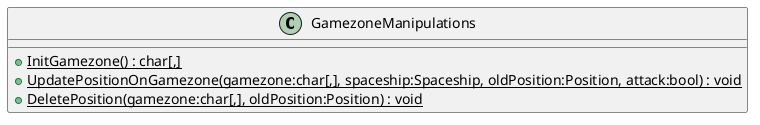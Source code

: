 @startuml
class GamezoneManipulations {
    + {static} InitGamezone() : char[,]
    + {static} UpdatePositionOnGamezone(gamezone:char[,], spaceship:Spaceship, oldPosition:Position, attack:bool) : void
    + {static} DeletePosition(gamezone:char[,], oldPosition:Position) : void
}
@enduml
